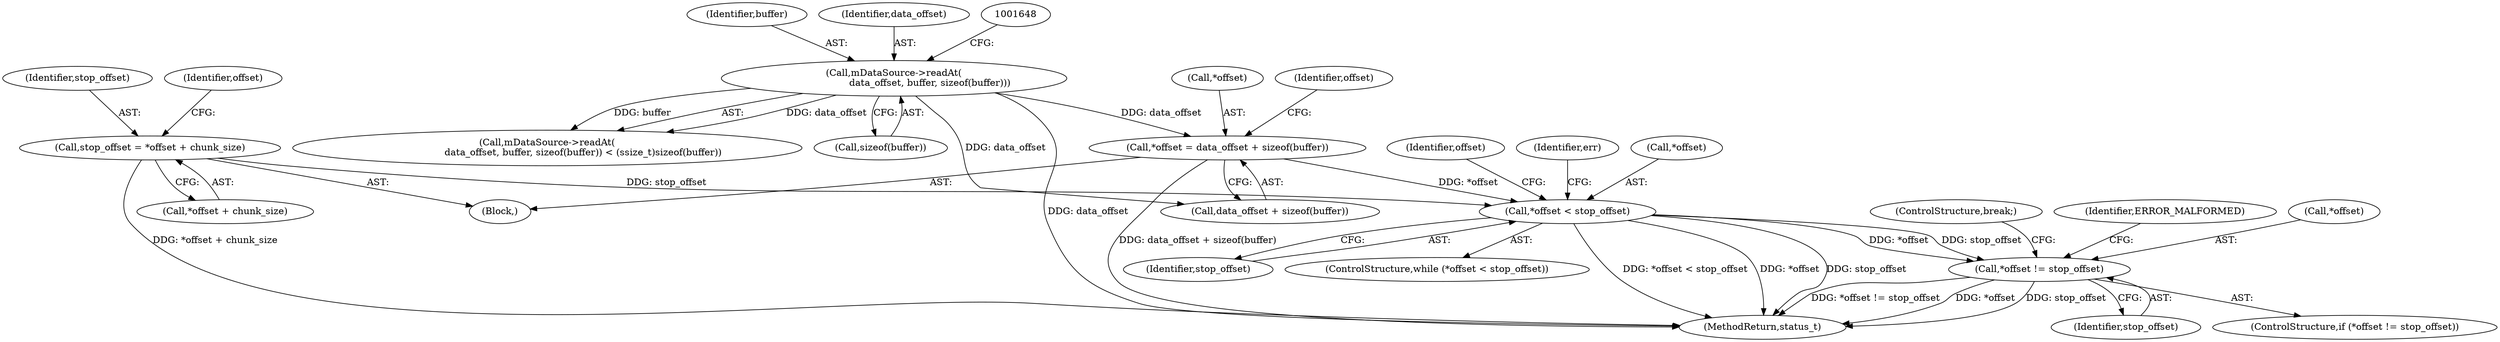 digraph "0_Android_2674a7218eaa3c87f2ee26d26da5b9170e10f859@pointer" {
"1001730" [label="(Call,*offset < stop_offset)"];
"1001722" [label="(Call,*offset = data_offset + sizeof(buffer))"];
"1001642" [label="(Call,mDataSource->readAt(\n                        data_offset, buffer, sizeof(buffer)))"];
"1001716" [label="(Call,stop_offset = *offset + chunk_size)"];
"1001751" [label="(Call,*offset != stop_offset)"];
"1001717" [label="(Identifier,stop_offset)"];
"1001730" [label="(Call,*offset < stop_offset)"];
"1001642" [label="(Call,mDataSource->readAt(\n                        data_offset, buffer, sizeof(buffer)))"];
"1001729" [label="(ControlStructure,while (*offset < stop_offset))"];
"1002927" [label="(MethodReturn,status_t)"];
"1001758" [label="(ControlStructure,break;)"];
"1001751" [label="(Call,*offset != stop_offset)"];
"1001753" [label="(Identifier,offset)"];
"1001733" [label="(Identifier,stop_offset)"];
"1001641" [label="(Call,mDataSource->readAt(\n                        data_offset, buffer, sizeof(buffer)) < (ssize_t)sizeof(buffer))"];
"1001625" [label="(Block,)"];
"1001757" [label="(Identifier,ERROR_MALFORMED)"];
"1001644" [label="(Identifier,buffer)"];
"1001722" [label="(Call,*offset = data_offset + sizeof(buffer))"];
"1001754" [label="(Identifier,stop_offset)"];
"1001645" [label="(Call,sizeof(buffer))"];
"1001725" [label="(Call,data_offset + sizeof(buffer))"];
"1001718" [label="(Call,*offset + chunk_size)"];
"1001643" [label="(Identifier,data_offset)"];
"1001723" [label="(Call,*offset)"];
"1001737" [label="(Identifier,err)"];
"1001752" [label="(Call,*offset)"];
"1001732" [label="(Identifier,offset)"];
"1001750" [label="(ControlStructure,if (*offset != stop_offset))"];
"1001731" [label="(Call,*offset)"];
"1001716" [label="(Call,stop_offset = *offset + chunk_size)"];
"1001724" [label="(Identifier,offset)"];
"1001730" -> "1001729"  [label="AST: "];
"1001730" -> "1001733"  [label="CFG: "];
"1001731" -> "1001730"  [label="AST: "];
"1001733" -> "1001730"  [label="AST: "];
"1001737" -> "1001730"  [label="CFG: "];
"1001753" -> "1001730"  [label="CFG: "];
"1001730" -> "1002927"  [label="DDG: *offset < stop_offset"];
"1001730" -> "1002927"  [label="DDG: *offset"];
"1001730" -> "1002927"  [label="DDG: stop_offset"];
"1001722" -> "1001730"  [label="DDG: *offset"];
"1001716" -> "1001730"  [label="DDG: stop_offset"];
"1001730" -> "1001751"  [label="DDG: *offset"];
"1001730" -> "1001751"  [label="DDG: stop_offset"];
"1001722" -> "1001625"  [label="AST: "];
"1001722" -> "1001725"  [label="CFG: "];
"1001723" -> "1001722"  [label="AST: "];
"1001725" -> "1001722"  [label="AST: "];
"1001732" -> "1001722"  [label="CFG: "];
"1001722" -> "1002927"  [label="DDG: data_offset + sizeof(buffer)"];
"1001642" -> "1001722"  [label="DDG: data_offset"];
"1001642" -> "1001641"  [label="AST: "];
"1001642" -> "1001645"  [label="CFG: "];
"1001643" -> "1001642"  [label="AST: "];
"1001644" -> "1001642"  [label="AST: "];
"1001645" -> "1001642"  [label="AST: "];
"1001648" -> "1001642"  [label="CFG: "];
"1001642" -> "1002927"  [label="DDG: data_offset"];
"1001642" -> "1001641"  [label="DDG: data_offset"];
"1001642" -> "1001641"  [label="DDG: buffer"];
"1001642" -> "1001725"  [label="DDG: data_offset"];
"1001716" -> "1001625"  [label="AST: "];
"1001716" -> "1001718"  [label="CFG: "];
"1001717" -> "1001716"  [label="AST: "];
"1001718" -> "1001716"  [label="AST: "];
"1001724" -> "1001716"  [label="CFG: "];
"1001716" -> "1002927"  [label="DDG: *offset + chunk_size"];
"1001751" -> "1001750"  [label="AST: "];
"1001751" -> "1001754"  [label="CFG: "];
"1001752" -> "1001751"  [label="AST: "];
"1001754" -> "1001751"  [label="AST: "];
"1001757" -> "1001751"  [label="CFG: "];
"1001758" -> "1001751"  [label="CFG: "];
"1001751" -> "1002927"  [label="DDG: *offset != stop_offset"];
"1001751" -> "1002927"  [label="DDG: *offset"];
"1001751" -> "1002927"  [label="DDG: stop_offset"];
}
